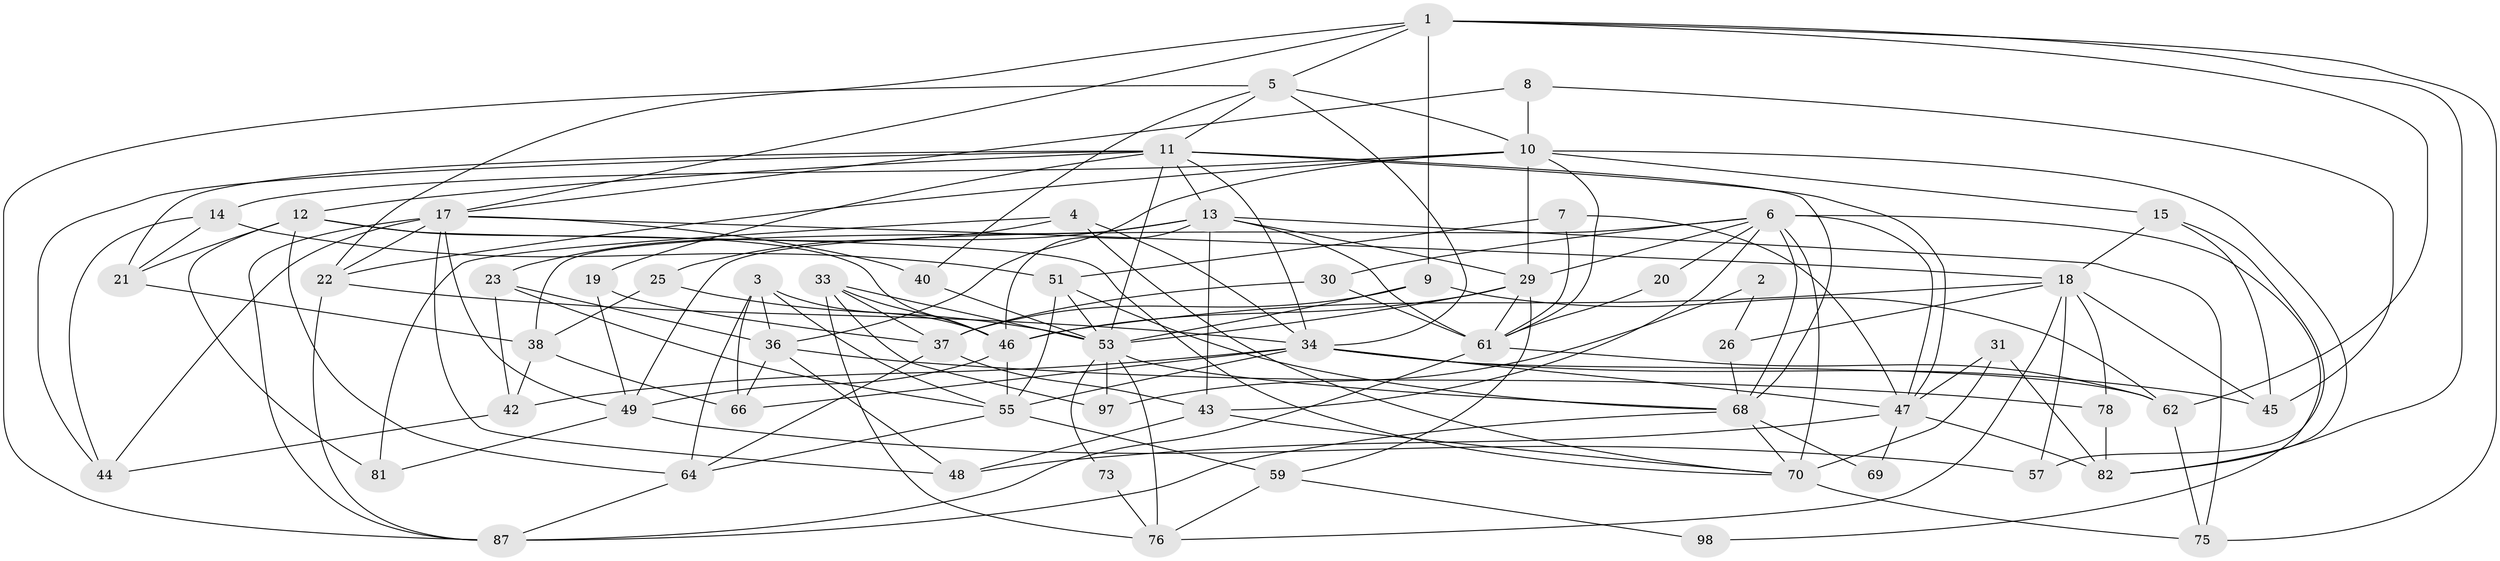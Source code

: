 // Generated by graph-tools (version 1.1) at 2025/23/03/03/25 07:23:57]
// undirected, 62 vertices, 159 edges
graph export_dot {
graph [start="1"]
  node [color=gray90,style=filled];
  1 [super="+54"];
  2;
  3 [super="+27"];
  4;
  5 [super="+39"];
  6 [super="+35"];
  7;
  8;
  9 [super="+16"];
  10 [super="+92"];
  11 [super="+72"];
  12 [super="+32"];
  13 [super="+71"];
  14 [super="+24"];
  15 [super="+65"];
  17 [super="+56"];
  18 [super="+41"];
  19;
  20;
  21 [super="+28"];
  22 [super="+84"];
  23 [super="+100"];
  25;
  26;
  29 [super="+90"];
  30;
  31;
  33 [super="+94"];
  34 [super="+52"];
  36 [super="+77"];
  37 [super="+58"];
  38 [super="+99"];
  40;
  42;
  43 [super="+80"];
  44;
  45 [super="+60"];
  46 [super="+83"];
  47 [super="+50"];
  48;
  49 [super="+67"];
  51 [super="+63"];
  53 [super="+101"];
  55 [super="+88"];
  57;
  59;
  61 [super="+89"];
  62 [super="+91"];
  64 [super="+85"];
  66 [super="+74"];
  68 [super="+95"];
  69;
  70 [super="+79"];
  73;
  75;
  76 [super="+96"];
  78;
  81;
  82 [super="+86"];
  87 [super="+93"];
  97;
  98;
  1 -- 75;
  1 -- 22;
  1 -- 9;
  1 -- 5;
  1 -- 62;
  1 -- 82;
  1 -- 17;
  2 -- 26;
  2 -- 97;
  3 -- 46;
  3 -- 64;
  3 -- 55;
  3 -- 66;
  3 -- 36;
  4 -- 34;
  4 -- 81;
  4 -- 70;
  4 -- 23;
  5 -- 10;
  5 -- 40;
  5 -- 11;
  5 -- 34;
  5 -- 87;
  6 -- 47;
  6 -- 30;
  6 -- 68;
  6 -- 70 [weight=2];
  6 -- 98;
  6 -- 20;
  6 -- 49;
  6 -- 43;
  6 -- 29;
  7 -- 47;
  7 -- 61;
  7 -- 51;
  8 -- 17;
  8 -- 45;
  8 -- 10;
  9 -- 62;
  9 -- 53;
  9 -- 37;
  10 -- 82;
  10 -- 22;
  10 -- 36;
  10 -- 61;
  10 -- 15;
  10 -- 14;
  10 -- 29;
  11 -- 34;
  11 -- 13;
  11 -- 12;
  11 -- 19;
  11 -- 68;
  11 -- 53;
  11 -- 44;
  11 -- 47;
  11 -- 21;
  12 -- 21;
  12 -- 81;
  12 -- 64;
  12 -- 46;
  12 -- 70;
  13 -- 38 [weight=2];
  13 -- 25;
  13 -- 61;
  13 -- 46;
  13 -- 43;
  13 -- 75;
  13 -- 29;
  14 -- 44;
  14 -- 21;
  14 -- 51;
  15 -- 57;
  15 -- 45;
  15 -- 18;
  17 -- 40;
  17 -- 44;
  17 -- 18;
  17 -- 48;
  17 -- 49;
  17 -- 22;
  17 -- 87;
  18 -- 78;
  18 -- 26;
  18 -- 46;
  18 -- 57;
  18 -- 45;
  18 -- 76;
  19 -- 49;
  19 -- 37;
  20 -- 61;
  21 -- 38;
  22 -- 87;
  22 -- 34 [weight=2];
  23 -- 42;
  23 -- 36 [weight=2];
  23 -- 55;
  25 -- 38;
  25 -- 53;
  26 -- 68;
  29 -- 46;
  29 -- 59;
  29 -- 53;
  29 -- 61;
  30 -- 61;
  30 -- 37;
  31 -- 70;
  31 -- 47;
  31 -- 82;
  33 -- 97;
  33 -- 53;
  33 -- 46;
  33 -- 37;
  33 -- 76;
  34 -- 42;
  34 -- 45;
  34 -- 55;
  34 -- 66;
  34 -- 62;
  34 -- 47;
  36 -- 48;
  36 -- 66;
  36 -- 78;
  37 -- 43;
  37 -- 64;
  38 -- 42;
  38 -- 66;
  40 -- 53;
  42 -- 44;
  43 -- 70;
  43 -- 48;
  46 -- 55;
  46 -- 49;
  47 -- 48;
  47 -- 82;
  47 -- 69;
  49 -- 81;
  49 -- 57;
  51 -- 68;
  51 -- 53;
  51 -- 55;
  53 -- 73;
  53 -- 97;
  53 -- 68;
  53 -- 76;
  55 -- 64;
  55 -- 59;
  59 -- 76;
  59 -- 98;
  61 -- 87;
  61 -- 62;
  62 -- 75;
  64 -- 87;
  68 -- 69;
  68 -- 70;
  68 -- 87;
  70 -- 75;
  73 -- 76;
  78 -- 82;
}

